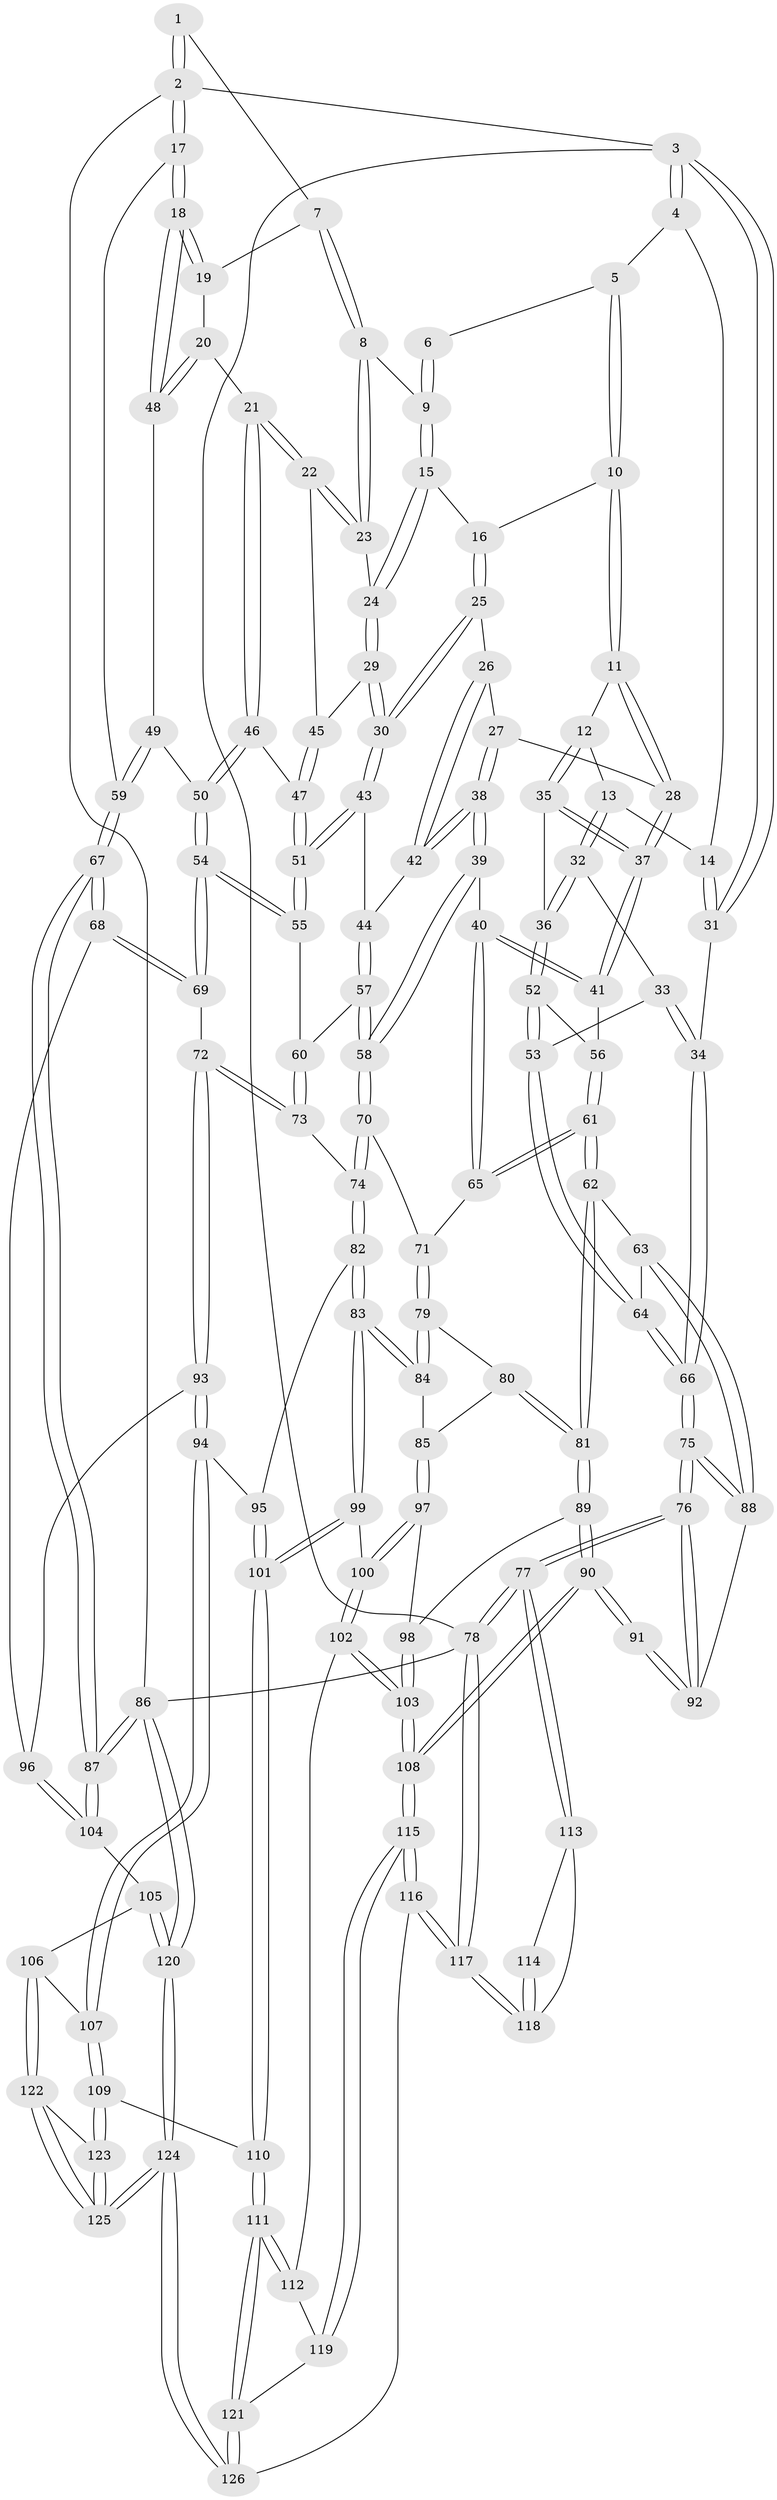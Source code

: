 // coarse degree distribution, {3: 0.12658227848101267, 8: 0.012658227848101266, 4: 0.379746835443038, 5: 0.35443037974683544, 6: 0.10126582278481013, 2: 0.02531645569620253}
// Generated by graph-tools (version 1.1) at 2025/52/02/27/25 19:52:37]
// undirected, 126 vertices, 312 edges
graph export_dot {
graph [start="1"]
  node [color=gray90,style=filled];
  1 [pos="+0.9716227002646538+0"];
  2 [pos="+1+0"];
  3 [pos="+0+0"];
  4 [pos="+0.2542743972757916+0"];
  5 [pos="+0.44210117696120477+0"];
  6 [pos="+0.525865212505203+0"];
  7 [pos="+0.8655330500508503+0.05422134355482716"];
  8 [pos="+0.7654665793197943+0.13616725815284944"];
  9 [pos="+0.6242447845828757+0.04631069997245909"];
  10 [pos="+0.4114642585754492+0.04181554553343804"];
  11 [pos="+0.36329364161508476+0.16135944893677587"];
  12 [pos="+0.1879479931798348+0.16678344525579022"];
  13 [pos="+0.13873495010523215+0.13410966609601122"];
  14 [pos="+0.1368349818124473+0.131289695867295"];
  15 [pos="+0.5711969439100847+0.18489021480395407"];
  16 [pos="+0.5563076297504965+0.1928535048261536"];
  17 [pos="+1+0.22550375710103196"];
  18 [pos="+1+0.21295411618143825"];
  19 [pos="+0.9617480980141915+0.15652076720398764"];
  20 [pos="+0.8761387540373564+0.2669611012824411"];
  21 [pos="+0.8099161661484249+0.24384134131869586"];
  22 [pos="+0.805599842390236+0.24030338042713573"];
  23 [pos="+0.7605101908568344+0.19285054359049927"];
  24 [pos="+0.6896861377522386+0.2413741433771833"];
  25 [pos="+0.5227990166541866+0.23519876969848416"];
  26 [pos="+0.5200294772350476+0.23674718222597124"];
  27 [pos="+0.38949401701585745+0.20204175042467862"];
  28 [pos="+0.3746056051906615+0.1878267789426999"];
  29 [pos="+0.6757084123903536+0.2790536555193088"];
  30 [pos="+0.6521161955637748+0.33378038390991843"];
  31 [pos="+0+0.084898702832021"];
  32 [pos="+0.06959973101061122+0.3079129875328905"];
  33 [pos="+0.03372651306833461+0.31531022181126683"];
  34 [pos="+0+0.23595255596839398"];
  35 [pos="+0.2161569472926866+0.2889561131351652"];
  36 [pos="+0.12274278960299853+0.34714339040229686"];
  37 [pos="+0.275181163132327+0.33780060131955025"];
  38 [pos="+0.41348686347000674+0.35793037063959576"];
  39 [pos="+0.37784348437677984+0.40752903660156764"];
  40 [pos="+0.34493885237645716+0.4095071648474021"];
  41 [pos="+0.28339010930309344+0.35975952058454913"];
  42 [pos="+0.5010466866372795+0.32882468971151985"];
  43 [pos="+0.6519628117256527+0.3364116330023653"];
  44 [pos="+0.5415944235941653+0.363354193822079"];
  45 [pos="+0.7540781839634083+0.3180728897829149"];
  46 [pos="+0.7900586228432415+0.3592891199394749"];
  47 [pos="+0.7451628591119052+0.35507118111414754"];
  48 [pos="+0.8900799008184668+0.2874828871323416"];
  49 [pos="+0.9050841073837252+0.34651149071407555"];
  50 [pos="+0.8443836178211267+0.4221967613166659"];
  51 [pos="+0.6713284544968967+0.3709228914709937"];
  52 [pos="+0.1327127471343002+0.39930045307069767"];
  53 [pos="+0.035012899313197565+0.444308817337846"];
  54 [pos="+0.8318154840239378+0.49770551202354146"];
  55 [pos="+0.6754053151237638+0.4270659831694473"];
  56 [pos="+0.16652139473988176+0.4289590710289017"];
  57 [pos="+0.5323070157230289+0.46999277901639275"];
  58 [pos="+0.4815336297276405+0.5088713487672286"];
  59 [pos="+1+0.4274886958790025"];
  60 [pos="+0.6389761575020749+0.46536549435276936"];
  61 [pos="+0.18674884054492633+0.579103763578958"];
  62 [pos="+0.1767901562532724+0.5928789103151121"];
  63 [pos="+0.16945686110499475+0.5921981383802263"];
  64 [pos="+0.019745686320871255+0.4638256326239568"];
  65 [pos="+0.26785565968009956+0.5396859873587729"];
  66 [pos="+0+0.5049230930364277"];
  67 [pos="+1+0.5615259637939621"];
  68 [pos="+0.9974169565973393+0.5897612802902855"];
  69 [pos="+0.8595545673639593+0.5673245055687464"];
  70 [pos="+0.4781927462921254+0.5690245875345522"];
  71 [pos="+0.40151163864687295+0.5928460959971473"];
  72 [pos="+0.7970718856350548+0.6195968042509623"];
  73 [pos="+0.6545655516358471+0.559093717212802"];
  74 [pos="+0.5333085740644719+0.6383613361507913"];
  75 [pos="+0+0.6517760312236612"];
  76 [pos="+0+0.7486837172259908"];
  77 [pos="+0+0.8741023662176799"];
  78 [pos="+0+1"];
  79 [pos="+0.372673880493641+0.6448699548524588"];
  80 [pos="+0.32361590910423477+0.6584186546000264"];
  81 [pos="+0.20297399207723554+0.6688272257567551"];
  82 [pos="+0.537629720106074+0.6604816158122366"];
  83 [pos="+0.5037962853842004+0.726399651075026"];
  84 [pos="+0.380486749434841+0.6841855308055035"];
  85 [pos="+0.35744143075741686+0.7326082340721517"];
  86 [pos="+1+1"];
  87 [pos="+1+0.8751125505599732"];
  88 [pos="+0+0.644840231333956"];
  89 [pos="+0.2057725457888196+0.7121202464753558"];
  90 [pos="+0.1516104452541607+0.8039780832219849"];
  91 [pos="+0.13467322604021298+0.8044768606048567"];
  92 [pos="+0.10893511821576551+0.7928296874640174"];
  93 [pos="+0.7763462522991332+0.6651561173164403"];
  94 [pos="+0.7470635250652519+0.7154025366695357"];
  95 [pos="+0.6499319246416092+0.7057171379400804"];
  96 [pos="+0.9259104505630172+0.7769861483135854"];
  97 [pos="+0.3513154830514574+0.7518206949197592"];
  98 [pos="+0.25924274732143726+0.7375116732496587"];
  99 [pos="+0.48963383044230346+0.7797961454999818"];
  100 [pos="+0.41436563107916247+0.8136830280327336"];
  101 [pos="+0.5792181025746369+0.8668353224688458"];
  102 [pos="+0.403909519056054+0.8335768005126908"];
  103 [pos="+0.32129597266089643+0.8764314985632393"];
  104 [pos="+0.9194330164232181+0.818172773017403"];
  105 [pos="+0.8699051025262542+0.8563552048301404"];
  106 [pos="+0.8290891877171287+0.8551706064400686"];
  107 [pos="+0.7617088680573909+0.8153359517462663"];
  108 [pos="+0.2263949170934462+0.9769166100503388"];
  109 [pos="+0.6839387192816584+0.8740799855073083"];
  110 [pos="+0.5893754137743124+0.8823857154081669"];
  111 [pos="+0.5462548091545548+0.97662630956073"];
  112 [pos="+0.4246288670632649+0.8938913869862036"];
  113 [pos="+0.015558260156813216+0.8699458458855847"];
  114 [pos="+0.10339570313927471+0.8277407472109981"];
  115 [pos="+0.21804228414908447+1"];
  116 [pos="+0.18525167236104018+1"];
  117 [pos="+0.13451242015089668+1"];
  118 [pos="+0.05785656846196047+0.9226736211848757"];
  119 [pos="+0.41068547878185385+0.9318911752884663"];
  120 [pos="+1+1"];
  121 [pos="+0.5316644928229065+1"];
  122 [pos="+0.8241669564550164+0.8809493638436869"];
  123 [pos="+0.7153897304824128+0.9863770429298359"];
  124 [pos="+0.7729922025717317+1"];
  125 [pos="+0.7702165317903322+1"];
  126 [pos="+0.5297876442939952+1"];
  1 -- 2;
  1 -- 2;
  1 -- 7;
  2 -- 3;
  2 -- 17;
  2 -- 17;
  2 -- 86;
  3 -- 4;
  3 -- 4;
  3 -- 31;
  3 -- 31;
  3 -- 78;
  4 -- 5;
  4 -- 14;
  5 -- 6;
  5 -- 10;
  5 -- 10;
  6 -- 9;
  6 -- 9;
  7 -- 8;
  7 -- 8;
  7 -- 19;
  8 -- 9;
  8 -- 23;
  8 -- 23;
  9 -- 15;
  9 -- 15;
  10 -- 11;
  10 -- 11;
  10 -- 16;
  11 -- 12;
  11 -- 28;
  11 -- 28;
  12 -- 13;
  12 -- 35;
  12 -- 35;
  13 -- 14;
  13 -- 32;
  13 -- 32;
  14 -- 31;
  14 -- 31;
  15 -- 16;
  15 -- 24;
  15 -- 24;
  16 -- 25;
  16 -- 25;
  17 -- 18;
  17 -- 18;
  17 -- 59;
  18 -- 19;
  18 -- 19;
  18 -- 48;
  18 -- 48;
  19 -- 20;
  20 -- 21;
  20 -- 48;
  20 -- 48;
  21 -- 22;
  21 -- 22;
  21 -- 46;
  21 -- 46;
  22 -- 23;
  22 -- 23;
  22 -- 45;
  23 -- 24;
  24 -- 29;
  24 -- 29;
  25 -- 26;
  25 -- 30;
  25 -- 30;
  26 -- 27;
  26 -- 42;
  26 -- 42;
  27 -- 28;
  27 -- 38;
  27 -- 38;
  28 -- 37;
  28 -- 37;
  29 -- 30;
  29 -- 30;
  29 -- 45;
  30 -- 43;
  30 -- 43;
  31 -- 34;
  32 -- 33;
  32 -- 36;
  32 -- 36;
  33 -- 34;
  33 -- 34;
  33 -- 53;
  34 -- 66;
  34 -- 66;
  35 -- 36;
  35 -- 37;
  35 -- 37;
  36 -- 52;
  36 -- 52;
  37 -- 41;
  37 -- 41;
  38 -- 39;
  38 -- 39;
  38 -- 42;
  38 -- 42;
  39 -- 40;
  39 -- 58;
  39 -- 58;
  40 -- 41;
  40 -- 41;
  40 -- 65;
  40 -- 65;
  41 -- 56;
  42 -- 44;
  43 -- 44;
  43 -- 51;
  43 -- 51;
  44 -- 57;
  44 -- 57;
  45 -- 47;
  45 -- 47;
  46 -- 47;
  46 -- 50;
  46 -- 50;
  47 -- 51;
  47 -- 51;
  48 -- 49;
  49 -- 50;
  49 -- 59;
  49 -- 59;
  50 -- 54;
  50 -- 54;
  51 -- 55;
  51 -- 55;
  52 -- 53;
  52 -- 53;
  52 -- 56;
  53 -- 64;
  53 -- 64;
  54 -- 55;
  54 -- 55;
  54 -- 69;
  54 -- 69;
  55 -- 60;
  56 -- 61;
  56 -- 61;
  57 -- 58;
  57 -- 58;
  57 -- 60;
  58 -- 70;
  58 -- 70;
  59 -- 67;
  59 -- 67;
  60 -- 73;
  60 -- 73;
  61 -- 62;
  61 -- 62;
  61 -- 65;
  61 -- 65;
  62 -- 63;
  62 -- 81;
  62 -- 81;
  63 -- 64;
  63 -- 88;
  63 -- 88;
  64 -- 66;
  64 -- 66;
  65 -- 71;
  66 -- 75;
  66 -- 75;
  67 -- 68;
  67 -- 68;
  67 -- 87;
  67 -- 87;
  68 -- 69;
  68 -- 69;
  68 -- 96;
  69 -- 72;
  70 -- 71;
  70 -- 74;
  70 -- 74;
  71 -- 79;
  71 -- 79;
  72 -- 73;
  72 -- 73;
  72 -- 93;
  72 -- 93;
  73 -- 74;
  74 -- 82;
  74 -- 82;
  75 -- 76;
  75 -- 76;
  75 -- 88;
  75 -- 88;
  76 -- 77;
  76 -- 77;
  76 -- 92;
  76 -- 92;
  77 -- 78;
  77 -- 78;
  77 -- 113;
  77 -- 113;
  78 -- 117;
  78 -- 117;
  78 -- 86;
  79 -- 80;
  79 -- 84;
  79 -- 84;
  80 -- 81;
  80 -- 81;
  80 -- 85;
  81 -- 89;
  81 -- 89;
  82 -- 83;
  82 -- 83;
  82 -- 95;
  83 -- 84;
  83 -- 84;
  83 -- 99;
  83 -- 99;
  84 -- 85;
  85 -- 97;
  85 -- 97;
  86 -- 87;
  86 -- 87;
  86 -- 120;
  86 -- 120;
  87 -- 104;
  87 -- 104;
  88 -- 92;
  89 -- 90;
  89 -- 90;
  89 -- 98;
  90 -- 91;
  90 -- 91;
  90 -- 108;
  90 -- 108;
  91 -- 92;
  91 -- 92;
  93 -- 94;
  93 -- 94;
  93 -- 96;
  94 -- 95;
  94 -- 107;
  94 -- 107;
  95 -- 101;
  95 -- 101;
  96 -- 104;
  96 -- 104;
  97 -- 98;
  97 -- 100;
  97 -- 100;
  98 -- 103;
  98 -- 103;
  99 -- 100;
  99 -- 101;
  99 -- 101;
  100 -- 102;
  100 -- 102;
  101 -- 110;
  101 -- 110;
  102 -- 103;
  102 -- 103;
  102 -- 112;
  103 -- 108;
  103 -- 108;
  104 -- 105;
  105 -- 106;
  105 -- 120;
  105 -- 120;
  106 -- 107;
  106 -- 122;
  106 -- 122;
  107 -- 109;
  107 -- 109;
  108 -- 115;
  108 -- 115;
  109 -- 110;
  109 -- 123;
  109 -- 123;
  110 -- 111;
  110 -- 111;
  111 -- 112;
  111 -- 112;
  111 -- 121;
  111 -- 121;
  112 -- 119;
  113 -- 114;
  113 -- 118;
  114 -- 118;
  114 -- 118;
  115 -- 116;
  115 -- 116;
  115 -- 119;
  115 -- 119;
  116 -- 117;
  116 -- 117;
  116 -- 126;
  117 -- 118;
  117 -- 118;
  119 -- 121;
  120 -- 124;
  120 -- 124;
  121 -- 126;
  121 -- 126;
  122 -- 123;
  122 -- 125;
  122 -- 125;
  123 -- 125;
  123 -- 125;
  124 -- 125;
  124 -- 125;
  124 -- 126;
  124 -- 126;
}
